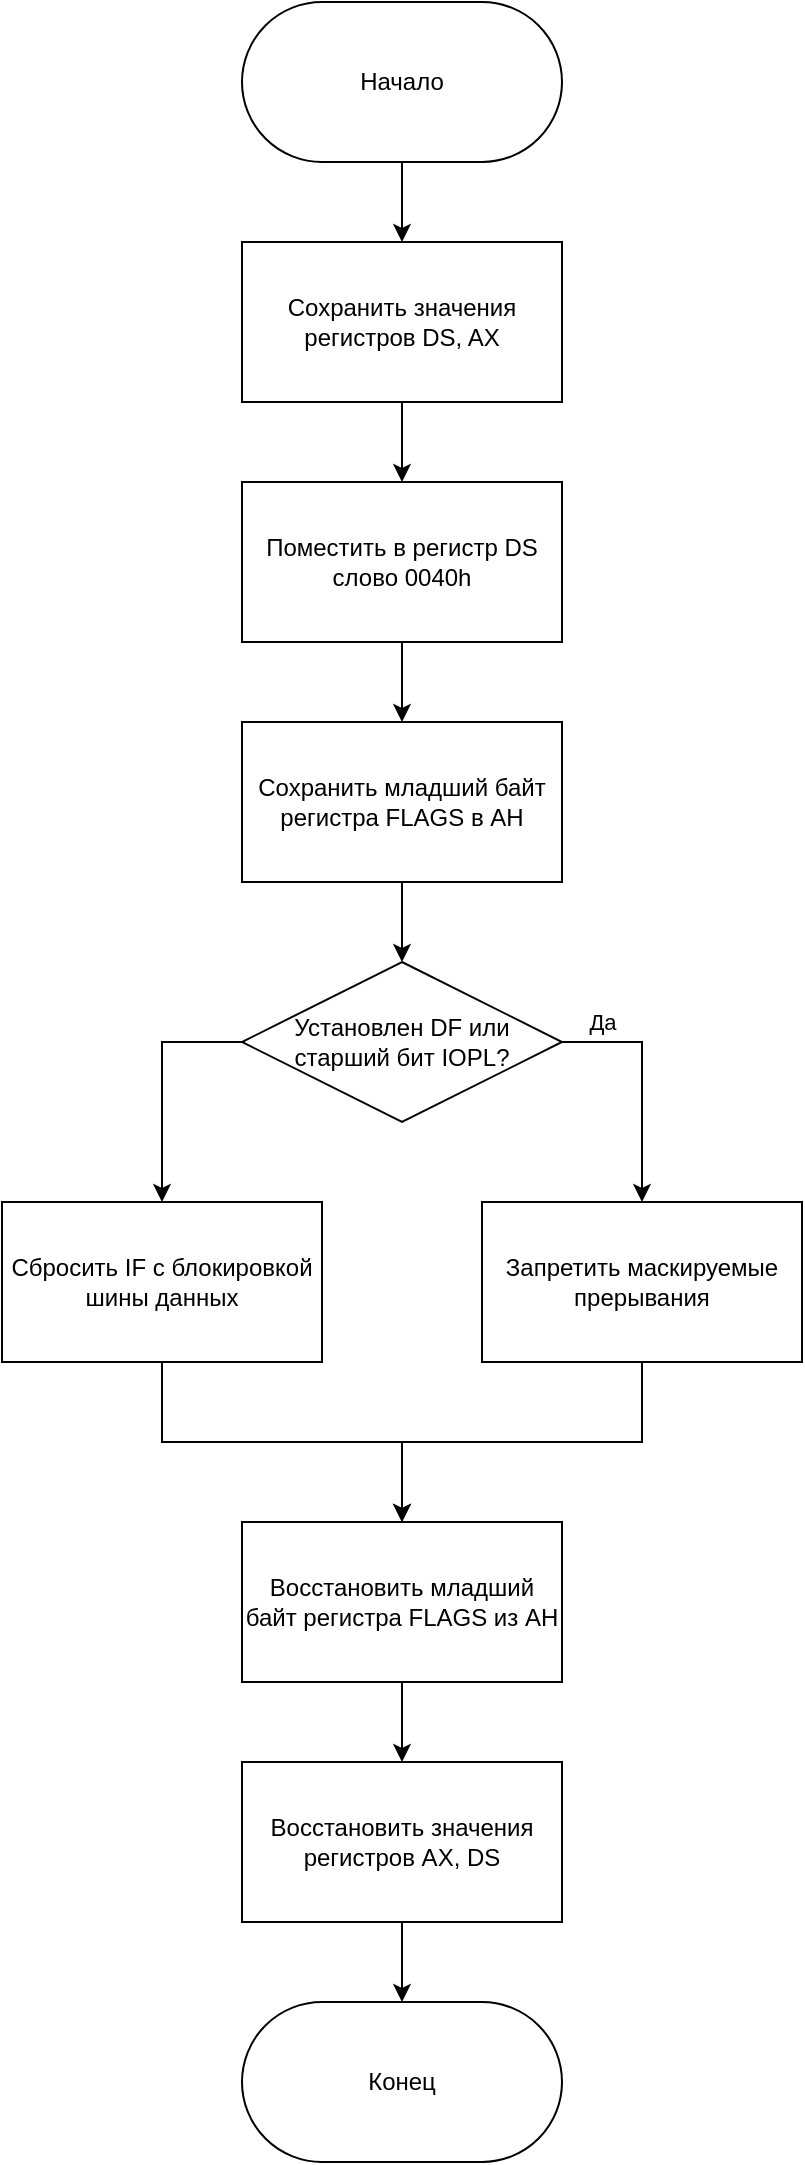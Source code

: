<mxfile>
    <diagram id="Auz7XmnmIh68DM1u8i-b" name="Страница 1">
        <mxGraphModel dx="1346" dy="751" grid="1" gridSize="10" guides="1" tooltips="1" connect="1" arrows="1" fold="1" page="1" pageScale="1" pageWidth="1200" pageHeight="1920" math="0" shadow="0">
            <root>
                <mxCell id="0"/>
                <mxCell id="1" parent="0"/>
                <mxCell id="2" value="Сохранить значения регистров DS, AX" style="rounded=0;whiteSpace=wrap;html=1;" parent="1" vertex="1">
                    <mxGeometry x="520" y="160" width="160" height="80" as="geometry"/>
                </mxCell>
                <mxCell id="3" value="Начало" style="rounded=1;whiteSpace=wrap;html=1;arcSize=50;" parent="1" vertex="1">
                    <mxGeometry x="520" y="40" width="160" height="80" as="geometry"/>
                </mxCell>
                <mxCell id="12" style="edgeStyle=none;html=1;exitX=0.5;exitY=1;exitDx=0;exitDy=0;entryX=0.5;entryY=0;entryDx=0;entryDy=0;" parent="1" source="4" target="5" edge="1">
                    <mxGeometry relative="1" as="geometry"/>
                </mxCell>
                <mxCell id="4" value="Поместить в регистр DS слово 0040h" style="rounded=0;whiteSpace=wrap;html=1;" parent="1" vertex="1">
                    <mxGeometry x="520" y="280" width="160" height="80" as="geometry"/>
                </mxCell>
                <mxCell id="23" style="edgeStyle=orthogonalEdgeStyle;rounded=0;html=1;exitX=0.5;exitY=1;exitDx=0;exitDy=0;entryX=0.5;entryY=0;entryDx=0;entryDy=0;" parent="1" source="5" target="6" edge="1">
                    <mxGeometry relative="1" as="geometry"/>
                </mxCell>
                <mxCell id="5" value="Сохранить младший байт регистра FLAGS в AH" style="rounded=0;whiteSpace=wrap;html=1;" parent="1" vertex="1">
                    <mxGeometry x="520" y="400" width="160" height="80" as="geometry"/>
                </mxCell>
                <mxCell id="20" style="edgeStyle=orthogonalEdgeStyle;rounded=0;html=1;exitX=0;exitY=0.5;exitDx=0;exitDy=0;entryX=0.5;entryY=0;entryDx=0;entryDy=0;" parent="1" source="6" target="7" edge="1">
                    <mxGeometry relative="1" as="geometry"/>
                </mxCell>
                <mxCell id="22" style="edgeStyle=orthogonalEdgeStyle;rounded=0;html=1;exitX=1;exitY=0.5;exitDx=0;exitDy=0;entryX=0.5;entryY=0;entryDx=0;entryDy=0;" parent="1" source="6" target="8" edge="1">
                    <mxGeometry relative="1" as="geometry"/>
                </mxCell>
                <mxCell id="26" value="Да" style="edgeLabel;html=1;align=center;verticalAlign=middle;resizable=0;points=[];" vertex="1" connectable="0" parent="22">
                    <mxGeometry x="-0.4" y="1" relative="1" as="geometry">
                        <mxPoint x="-16" y="-9" as="offset"/>
                    </mxGeometry>
                </mxCell>
                <mxCell id="6" value="Установлен DF или старший бит IOPL?" style="rhombus;whiteSpace=wrap;html=1;" parent="1" vertex="1">
                    <mxGeometry x="520" y="520" width="160" height="80" as="geometry"/>
                </mxCell>
                <mxCell id="29" style="edgeStyle=orthogonalEdgeStyle;rounded=0;html=1;exitX=0.5;exitY=1;exitDx=0;exitDy=0;" edge="1" parent="1" source="7" target="9">
                    <mxGeometry relative="1" as="geometry"/>
                </mxCell>
                <mxCell id="7" value="Сбросить IF с блокировкой шины данных" style="rounded=0;whiteSpace=wrap;html=1;" parent="1" vertex="1">
                    <mxGeometry x="400" y="640" width="160" height="80" as="geometry"/>
                </mxCell>
                <mxCell id="28" style="edgeStyle=orthogonalEdgeStyle;html=1;exitX=0.5;exitY=1;exitDx=0;exitDy=0;rounded=0;" edge="1" parent="1" source="8" target="9">
                    <mxGeometry relative="1" as="geometry"/>
                </mxCell>
                <mxCell id="8" value="Запретить маскируемые прерывания" style="rounded=0;whiteSpace=wrap;html=1;" parent="1" vertex="1">
                    <mxGeometry x="640" y="640" width="160" height="80" as="geometry"/>
                </mxCell>
                <mxCell id="25" style="edgeStyle=none;html=1;exitX=0.5;exitY=1;exitDx=0;exitDy=0;" parent="1" source="9" target="16" edge="1">
                    <mxGeometry relative="1" as="geometry"/>
                </mxCell>
                <mxCell id="9" value="Восстановить младший байт регистра FLAGS из AH" style="rounded=0;whiteSpace=wrap;html=1;" parent="1" vertex="1">
                    <mxGeometry x="520" y="800" width="160" height="80" as="geometry"/>
                </mxCell>
                <mxCell id="10" value="" style="endArrow=classic;html=1;exitX=0.5;exitY=1;exitDx=0;exitDy=0;entryX=0.5;entryY=0;entryDx=0;entryDy=0;" parent="1" source="3" target="2" edge="1">
                    <mxGeometry width="50" height="50" relative="1" as="geometry">
                        <mxPoint x="740" y="460" as="sourcePoint"/>
                        <mxPoint x="790" y="410" as="targetPoint"/>
                    </mxGeometry>
                </mxCell>
                <mxCell id="11" value="" style="endArrow=classic;html=1;exitX=0.5;exitY=1;exitDx=0;exitDy=0;entryX=0.5;entryY=0;entryDx=0;entryDy=0;" parent="1" source="2" target="4" edge="1">
                    <mxGeometry width="50" height="50" relative="1" as="geometry">
                        <mxPoint x="740" y="460" as="sourcePoint"/>
                        <mxPoint x="790" y="410" as="targetPoint"/>
                    </mxGeometry>
                </mxCell>
                <mxCell id="19" style="edgeStyle=orthogonalEdgeStyle;rounded=0;html=1;exitX=0.5;exitY=1;exitDx=0;exitDy=0;entryX=0.5;entryY=0;entryDx=0;entryDy=0;" parent="1" source="16" target="18" edge="1">
                    <mxGeometry relative="1" as="geometry"/>
                </mxCell>
                <mxCell id="16" value="Восстановить значения регистров AX, DS" style="rounded=0;whiteSpace=wrap;html=1;" parent="1" vertex="1">
                    <mxGeometry x="520" y="920" width="160" height="80" as="geometry"/>
                </mxCell>
                <mxCell id="18" value="Конец" style="rounded=1;whiteSpace=wrap;html=1;arcSize=50;" parent="1" vertex="1">
                    <mxGeometry x="520" y="1040" width="160" height="80" as="geometry"/>
                </mxCell>
            </root>
        </mxGraphModel>
    </diagram>
</mxfile>
